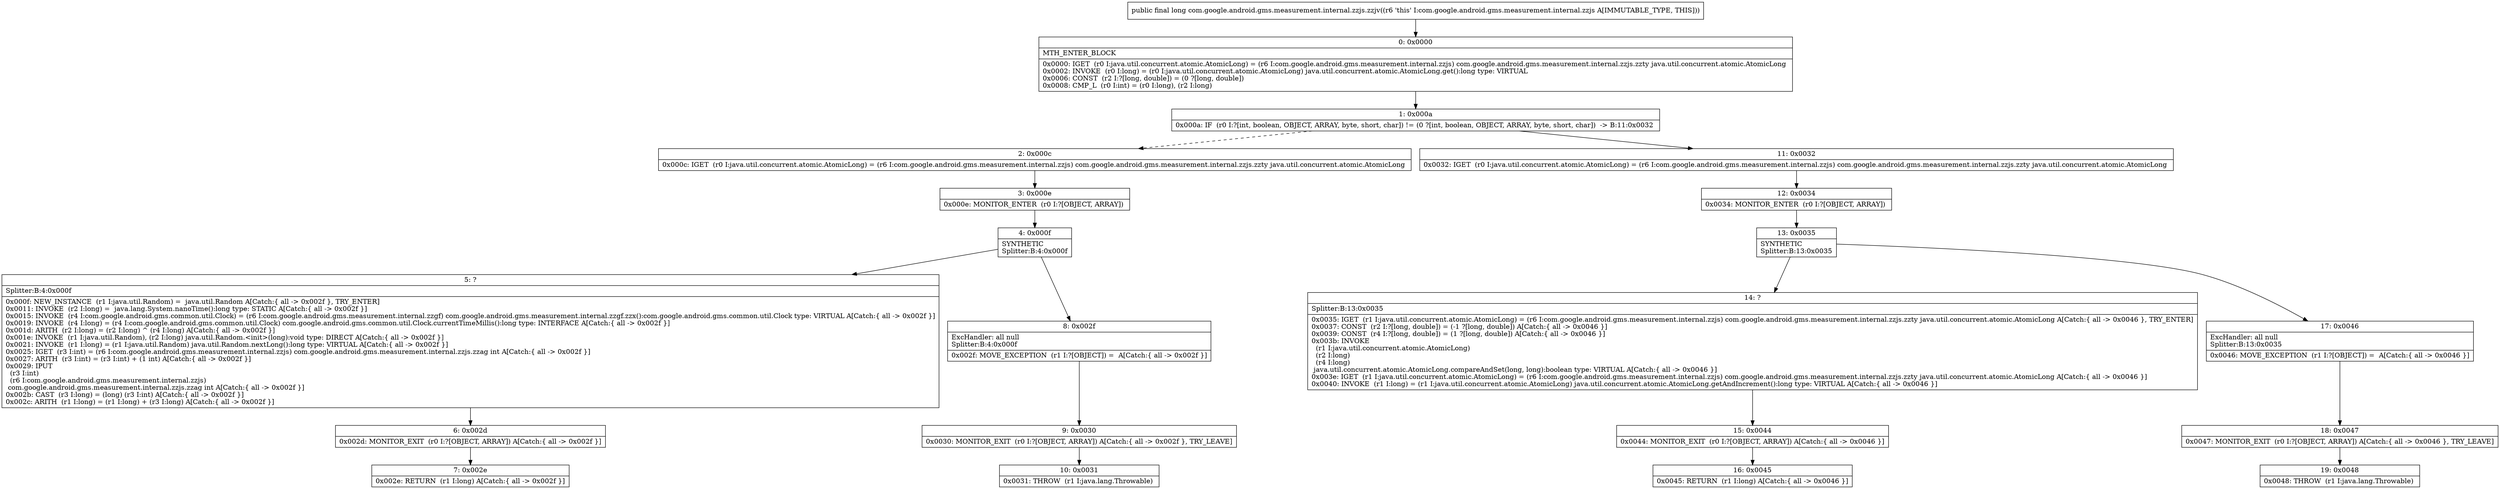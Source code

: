 digraph "CFG forcom.google.android.gms.measurement.internal.zzjs.zzjv()J" {
Node_0 [shape=record,label="{0\:\ 0x0000|MTH_ENTER_BLOCK\l|0x0000: IGET  (r0 I:java.util.concurrent.atomic.AtomicLong) = (r6 I:com.google.android.gms.measurement.internal.zzjs) com.google.android.gms.measurement.internal.zzjs.zzty java.util.concurrent.atomic.AtomicLong \l0x0002: INVOKE  (r0 I:long) = (r0 I:java.util.concurrent.atomic.AtomicLong) java.util.concurrent.atomic.AtomicLong.get():long type: VIRTUAL \l0x0006: CONST  (r2 I:?[long, double]) = (0 ?[long, double]) \l0x0008: CMP_L  (r0 I:int) = (r0 I:long), (r2 I:long) \l}"];
Node_1 [shape=record,label="{1\:\ 0x000a|0x000a: IF  (r0 I:?[int, boolean, OBJECT, ARRAY, byte, short, char]) != (0 ?[int, boolean, OBJECT, ARRAY, byte, short, char])  \-\> B:11:0x0032 \l}"];
Node_2 [shape=record,label="{2\:\ 0x000c|0x000c: IGET  (r0 I:java.util.concurrent.atomic.AtomicLong) = (r6 I:com.google.android.gms.measurement.internal.zzjs) com.google.android.gms.measurement.internal.zzjs.zzty java.util.concurrent.atomic.AtomicLong \l}"];
Node_3 [shape=record,label="{3\:\ 0x000e|0x000e: MONITOR_ENTER  (r0 I:?[OBJECT, ARRAY]) \l}"];
Node_4 [shape=record,label="{4\:\ 0x000f|SYNTHETIC\lSplitter:B:4:0x000f\l}"];
Node_5 [shape=record,label="{5\:\ ?|Splitter:B:4:0x000f\l|0x000f: NEW_INSTANCE  (r1 I:java.util.Random) =  java.util.Random A[Catch:\{ all \-\> 0x002f \}, TRY_ENTER]\l0x0011: INVOKE  (r2 I:long) =  java.lang.System.nanoTime():long type: STATIC A[Catch:\{ all \-\> 0x002f \}]\l0x0015: INVOKE  (r4 I:com.google.android.gms.common.util.Clock) = (r6 I:com.google.android.gms.measurement.internal.zzgf) com.google.android.gms.measurement.internal.zzgf.zzx():com.google.android.gms.common.util.Clock type: VIRTUAL A[Catch:\{ all \-\> 0x002f \}]\l0x0019: INVOKE  (r4 I:long) = (r4 I:com.google.android.gms.common.util.Clock) com.google.android.gms.common.util.Clock.currentTimeMillis():long type: INTERFACE A[Catch:\{ all \-\> 0x002f \}]\l0x001d: ARITH  (r2 I:long) = (r2 I:long) ^ (r4 I:long) A[Catch:\{ all \-\> 0x002f \}]\l0x001e: INVOKE  (r1 I:java.util.Random), (r2 I:long) java.util.Random.\<init\>(long):void type: DIRECT A[Catch:\{ all \-\> 0x002f \}]\l0x0021: INVOKE  (r1 I:long) = (r1 I:java.util.Random) java.util.Random.nextLong():long type: VIRTUAL A[Catch:\{ all \-\> 0x002f \}]\l0x0025: IGET  (r3 I:int) = (r6 I:com.google.android.gms.measurement.internal.zzjs) com.google.android.gms.measurement.internal.zzjs.zzag int A[Catch:\{ all \-\> 0x002f \}]\l0x0027: ARITH  (r3 I:int) = (r3 I:int) + (1 int) A[Catch:\{ all \-\> 0x002f \}]\l0x0029: IPUT  \l  (r3 I:int)\l  (r6 I:com.google.android.gms.measurement.internal.zzjs)\l com.google.android.gms.measurement.internal.zzjs.zzag int A[Catch:\{ all \-\> 0x002f \}]\l0x002b: CAST  (r3 I:long) = (long) (r3 I:int) A[Catch:\{ all \-\> 0x002f \}]\l0x002c: ARITH  (r1 I:long) = (r1 I:long) + (r3 I:long) A[Catch:\{ all \-\> 0x002f \}]\l}"];
Node_6 [shape=record,label="{6\:\ 0x002d|0x002d: MONITOR_EXIT  (r0 I:?[OBJECT, ARRAY]) A[Catch:\{ all \-\> 0x002f \}]\l}"];
Node_7 [shape=record,label="{7\:\ 0x002e|0x002e: RETURN  (r1 I:long) A[Catch:\{ all \-\> 0x002f \}]\l}"];
Node_8 [shape=record,label="{8\:\ 0x002f|ExcHandler: all null\lSplitter:B:4:0x000f\l|0x002f: MOVE_EXCEPTION  (r1 I:?[OBJECT]) =  A[Catch:\{ all \-\> 0x002f \}]\l}"];
Node_9 [shape=record,label="{9\:\ 0x0030|0x0030: MONITOR_EXIT  (r0 I:?[OBJECT, ARRAY]) A[Catch:\{ all \-\> 0x002f \}, TRY_LEAVE]\l}"];
Node_10 [shape=record,label="{10\:\ 0x0031|0x0031: THROW  (r1 I:java.lang.Throwable) \l}"];
Node_11 [shape=record,label="{11\:\ 0x0032|0x0032: IGET  (r0 I:java.util.concurrent.atomic.AtomicLong) = (r6 I:com.google.android.gms.measurement.internal.zzjs) com.google.android.gms.measurement.internal.zzjs.zzty java.util.concurrent.atomic.AtomicLong \l}"];
Node_12 [shape=record,label="{12\:\ 0x0034|0x0034: MONITOR_ENTER  (r0 I:?[OBJECT, ARRAY]) \l}"];
Node_13 [shape=record,label="{13\:\ 0x0035|SYNTHETIC\lSplitter:B:13:0x0035\l}"];
Node_14 [shape=record,label="{14\:\ ?|Splitter:B:13:0x0035\l|0x0035: IGET  (r1 I:java.util.concurrent.atomic.AtomicLong) = (r6 I:com.google.android.gms.measurement.internal.zzjs) com.google.android.gms.measurement.internal.zzjs.zzty java.util.concurrent.atomic.AtomicLong A[Catch:\{ all \-\> 0x0046 \}, TRY_ENTER]\l0x0037: CONST  (r2 I:?[long, double]) = (\-1 ?[long, double]) A[Catch:\{ all \-\> 0x0046 \}]\l0x0039: CONST  (r4 I:?[long, double]) = (1 ?[long, double]) A[Catch:\{ all \-\> 0x0046 \}]\l0x003b: INVOKE  \l  (r1 I:java.util.concurrent.atomic.AtomicLong)\l  (r2 I:long)\l  (r4 I:long)\l java.util.concurrent.atomic.AtomicLong.compareAndSet(long, long):boolean type: VIRTUAL A[Catch:\{ all \-\> 0x0046 \}]\l0x003e: IGET  (r1 I:java.util.concurrent.atomic.AtomicLong) = (r6 I:com.google.android.gms.measurement.internal.zzjs) com.google.android.gms.measurement.internal.zzjs.zzty java.util.concurrent.atomic.AtomicLong A[Catch:\{ all \-\> 0x0046 \}]\l0x0040: INVOKE  (r1 I:long) = (r1 I:java.util.concurrent.atomic.AtomicLong) java.util.concurrent.atomic.AtomicLong.getAndIncrement():long type: VIRTUAL A[Catch:\{ all \-\> 0x0046 \}]\l}"];
Node_15 [shape=record,label="{15\:\ 0x0044|0x0044: MONITOR_EXIT  (r0 I:?[OBJECT, ARRAY]) A[Catch:\{ all \-\> 0x0046 \}]\l}"];
Node_16 [shape=record,label="{16\:\ 0x0045|0x0045: RETURN  (r1 I:long) A[Catch:\{ all \-\> 0x0046 \}]\l}"];
Node_17 [shape=record,label="{17\:\ 0x0046|ExcHandler: all null\lSplitter:B:13:0x0035\l|0x0046: MOVE_EXCEPTION  (r1 I:?[OBJECT]) =  A[Catch:\{ all \-\> 0x0046 \}]\l}"];
Node_18 [shape=record,label="{18\:\ 0x0047|0x0047: MONITOR_EXIT  (r0 I:?[OBJECT, ARRAY]) A[Catch:\{ all \-\> 0x0046 \}, TRY_LEAVE]\l}"];
Node_19 [shape=record,label="{19\:\ 0x0048|0x0048: THROW  (r1 I:java.lang.Throwable) \l}"];
MethodNode[shape=record,label="{public final long com.google.android.gms.measurement.internal.zzjs.zzjv((r6 'this' I:com.google.android.gms.measurement.internal.zzjs A[IMMUTABLE_TYPE, THIS])) }"];
MethodNode -> Node_0;
Node_0 -> Node_1;
Node_1 -> Node_2[style=dashed];
Node_1 -> Node_11;
Node_2 -> Node_3;
Node_3 -> Node_4;
Node_4 -> Node_5;
Node_4 -> Node_8;
Node_5 -> Node_6;
Node_6 -> Node_7;
Node_8 -> Node_9;
Node_9 -> Node_10;
Node_11 -> Node_12;
Node_12 -> Node_13;
Node_13 -> Node_14;
Node_13 -> Node_17;
Node_14 -> Node_15;
Node_15 -> Node_16;
Node_17 -> Node_18;
Node_18 -> Node_19;
}

